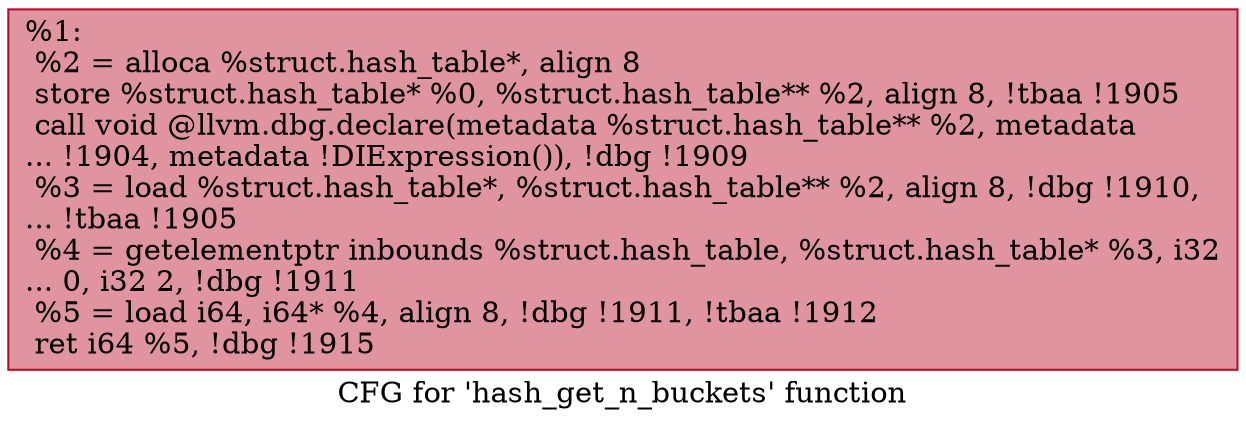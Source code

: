 digraph "CFG for 'hash_get_n_buckets' function" {
	label="CFG for 'hash_get_n_buckets' function";

	Node0x2259e10 [shape=record,color="#b70d28ff", style=filled, fillcolor="#b70d2870",label="{%1:\l  %2 = alloca %struct.hash_table*, align 8\l  store %struct.hash_table* %0, %struct.hash_table** %2, align 8, !tbaa !1905\l  call void @llvm.dbg.declare(metadata %struct.hash_table** %2, metadata\l... !1904, metadata !DIExpression()), !dbg !1909\l  %3 = load %struct.hash_table*, %struct.hash_table** %2, align 8, !dbg !1910,\l... !tbaa !1905\l  %4 = getelementptr inbounds %struct.hash_table, %struct.hash_table* %3, i32\l... 0, i32 2, !dbg !1911\l  %5 = load i64, i64* %4, align 8, !dbg !1911, !tbaa !1912\l  ret i64 %5, !dbg !1915\l}"];
}
